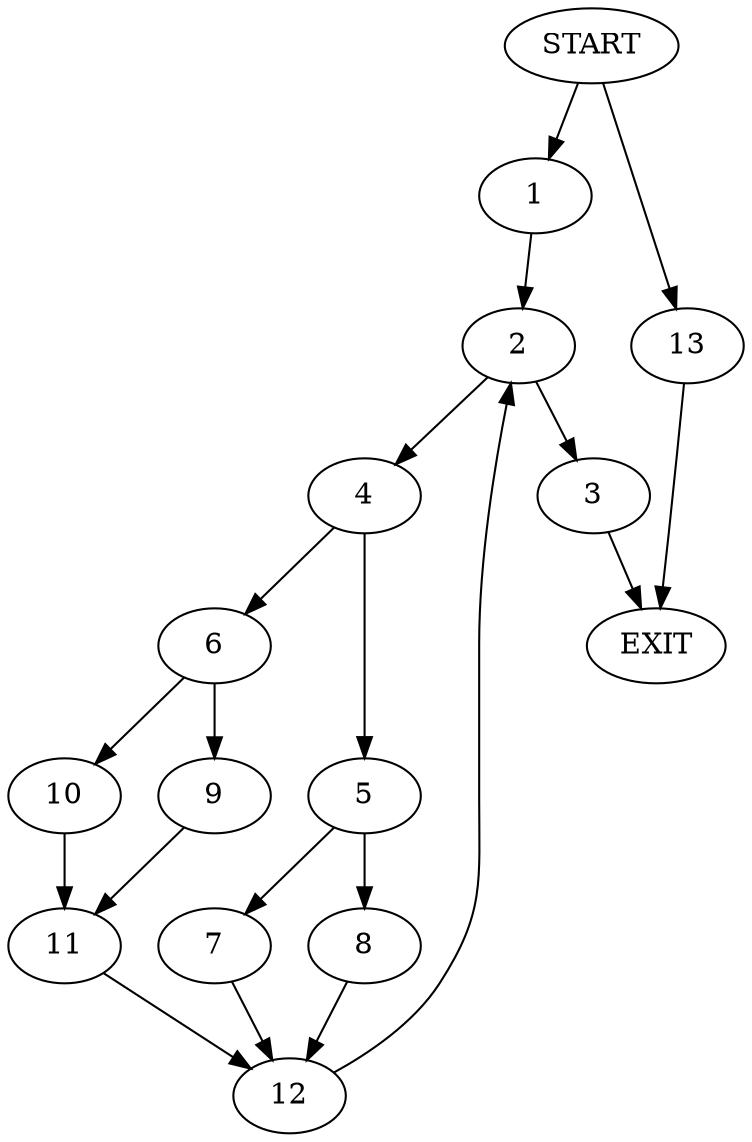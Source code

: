 digraph {
0 [label="START"]
14 [label="EXIT"]
0 -> 1
1 -> 2
2 -> 3
2 -> 4
4 -> 5
4 -> 6
3 -> 14
5 -> 7
5 -> 8
6 -> 9
6 -> 10
10 -> 11
9 -> 11
11 -> 12
12 -> 2
7 -> 12
8 -> 12
0 -> 13
13 -> 14
}
